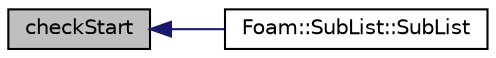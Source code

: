 digraph "checkStart"
{
  bgcolor="transparent";
  edge [fontname="Helvetica",fontsize="10",labelfontname="Helvetica",labelfontsize="10"];
  node [fontname="Helvetica",fontsize="10",shape=record];
  rankdir="LR";
  Node1 [label="checkStart",height=0.2,width=0.4,color="black", fillcolor="grey75", style="filled", fontcolor="black"];
  Node1 -> Node2 [dir="back",color="midnightblue",fontsize="10",style="solid",fontname="Helvetica"];
  Node2 [label="Foam::SubList::SubList",height=0.2,width=0.4,color="black",URL="$a02463.html#ad098265ac1af4430ad4d47b0f443be87",tooltip="Construct from UList, sub-list size and start index. "];
}
